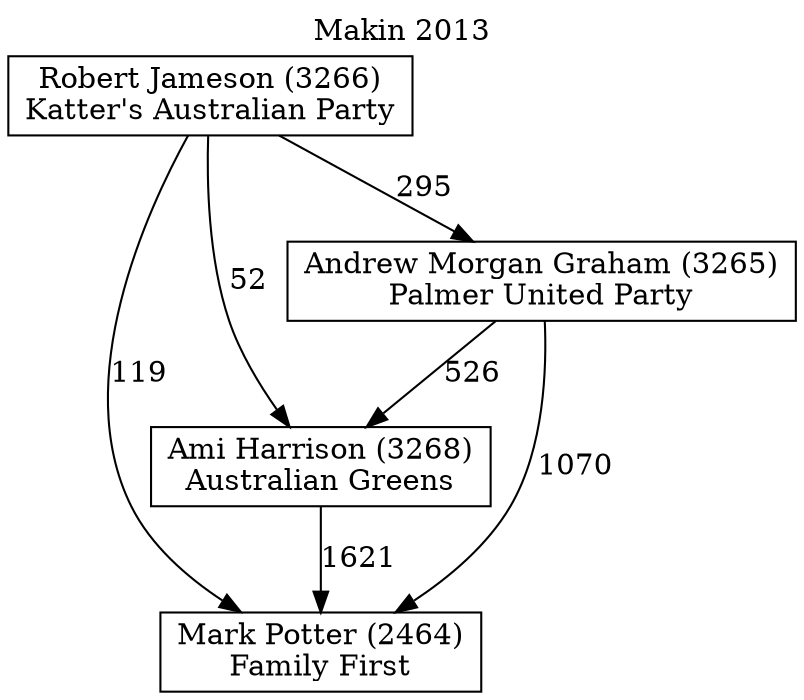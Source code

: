 // House preference flow
digraph "Mark Potter (2464)_Makin_2013" {
	graph [label="Makin 2013" labelloc=t mclimit=10]
	node [shape=box]
	"Mark Potter (2464)" [label="Mark Potter (2464)
Family First"]
	"Ami Harrison (3268)" [label="Ami Harrison (3268)
Australian Greens"]
	"Andrew Morgan Graham (3265)" [label="Andrew Morgan Graham (3265)
Palmer United Party"]
	"Robert Jameson (3266)" [label="Robert Jameson (3266)
Katter's Australian Party"]
	"Ami Harrison (3268)" -> "Mark Potter (2464)" [label=1621]
	"Andrew Morgan Graham (3265)" -> "Ami Harrison (3268)" [label=526]
	"Robert Jameson (3266)" -> "Andrew Morgan Graham (3265)" [label=295]
	"Andrew Morgan Graham (3265)" -> "Mark Potter (2464)" [label=1070]
	"Robert Jameson (3266)" -> "Mark Potter (2464)" [label=119]
	"Robert Jameson (3266)" -> "Ami Harrison (3268)" [label=52]
}
